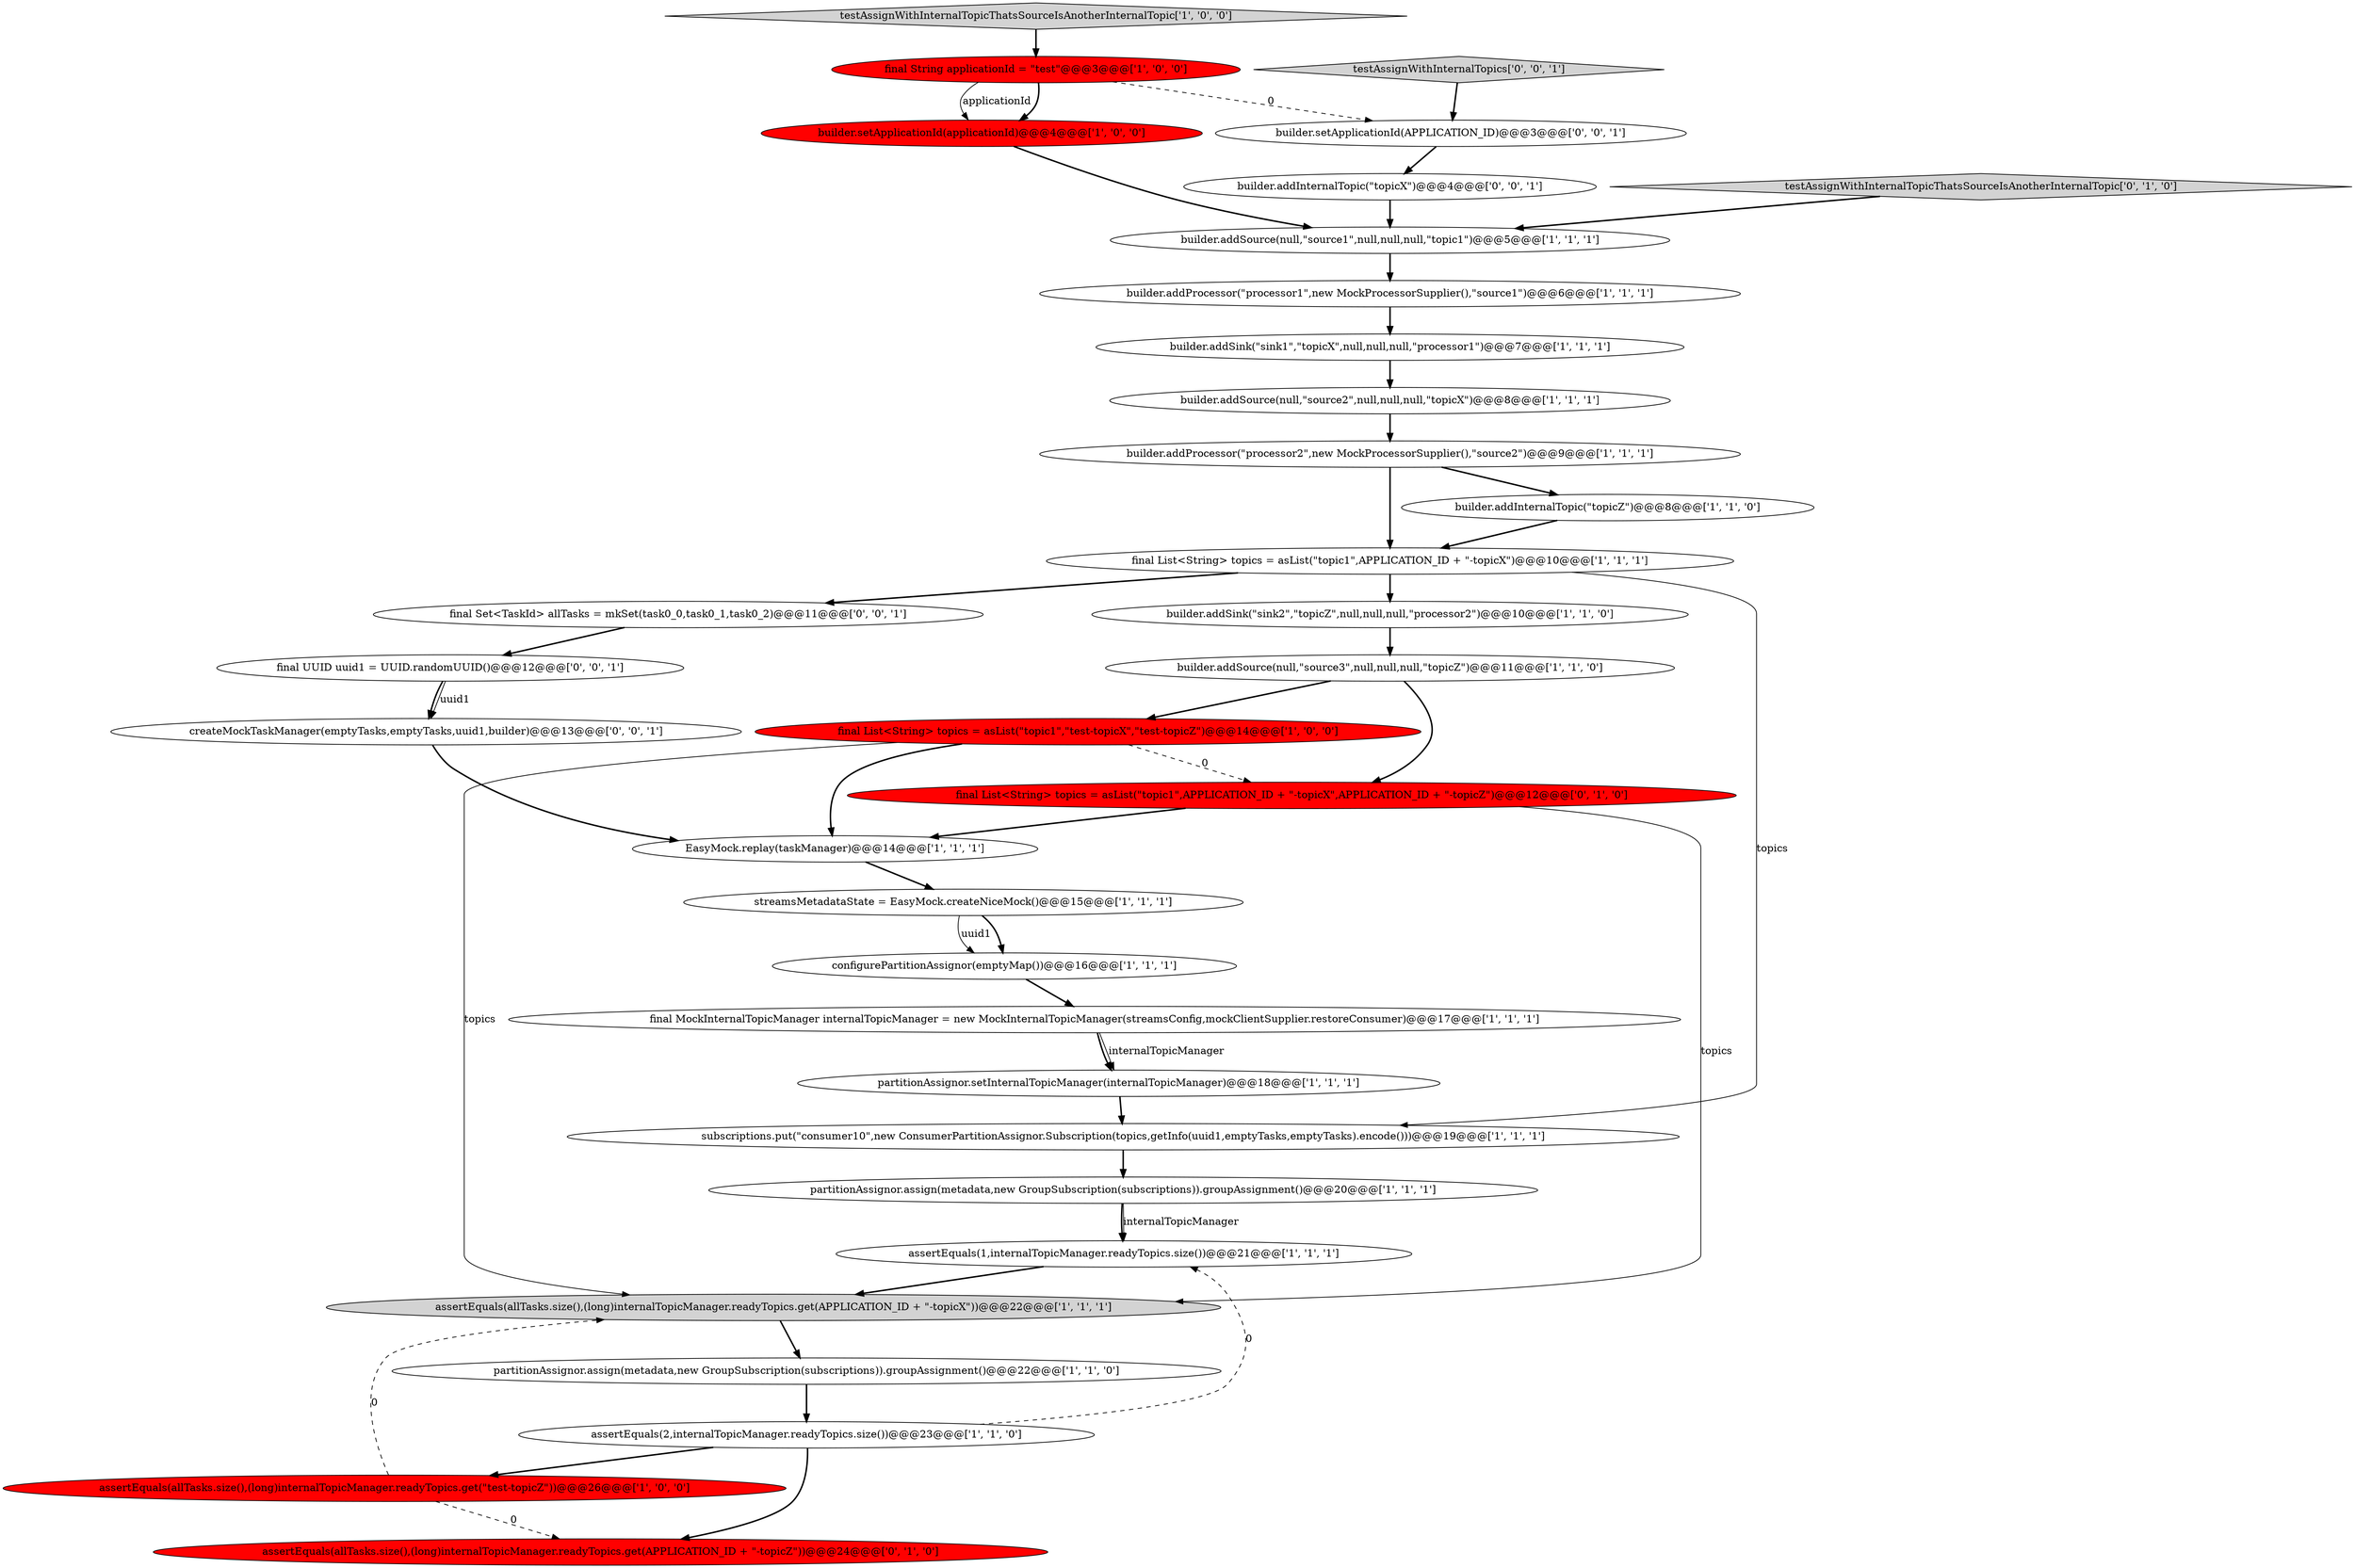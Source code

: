 digraph {
10 [style = filled, label = "configurePartitionAssignor(emptyMap())@@@16@@@['1', '1', '1']", fillcolor = white, shape = ellipse image = "AAA0AAABBB1BBB"];
11 [style = filled, label = "subscriptions.put(\"consumer10\",new ConsumerPartitionAssignor.Subscription(topics,getInfo(uuid1,emptyTasks,emptyTasks).encode()))@@@19@@@['1', '1', '1']", fillcolor = white, shape = ellipse image = "AAA0AAABBB1BBB"];
7 [style = filled, label = "streamsMetadataState = EasyMock.createNiceMock()@@@15@@@['1', '1', '1']", fillcolor = white, shape = ellipse image = "AAA0AAABBB1BBB"];
24 [style = filled, label = "partitionAssignor.setInternalTopicManager(internalTopicManager)@@@18@@@['1', '1', '1']", fillcolor = white, shape = ellipse image = "AAA0AAABBB1BBB"];
3 [style = filled, label = "builder.addSource(null,\"source3\",null,null,null,\"topicZ\")@@@11@@@['1', '1', '0']", fillcolor = white, shape = ellipse image = "AAA0AAABBB1BBB"];
16 [style = filled, label = "builder.addProcessor(\"processor1\",new MockProcessorSupplier(),\"source1\")@@@6@@@['1', '1', '1']", fillcolor = white, shape = ellipse image = "AAA0AAABBB1BBB"];
28 [style = filled, label = "builder.addInternalTopic(\"topicX\")@@@4@@@['0', '0', '1']", fillcolor = white, shape = ellipse image = "AAA0AAABBB3BBB"];
17 [style = filled, label = "builder.setApplicationId(applicationId)@@@4@@@['1', '0', '0']", fillcolor = red, shape = ellipse image = "AAA1AAABBB1BBB"];
12 [style = filled, label = "final MockInternalTopicManager internalTopicManager = new MockInternalTopicManager(streamsConfig,mockClientSupplier.restoreConsumer)@@@17@@@['1', '1', '1']", fillcolor = white, shape = ellipse image = "AAA0AAABBB1BBB"];
20 [style = filled, label = "final String applicationId = \"test\"@@@3@@@['1', '0', '0']", fillcolor = red, shape = ellipse image = "AAA1AAABBB1BBB"];
23 [style = filled, label = "builder.addSink(\"sink2\",\"topicZ\",null,null,null,\"processor2\")@@@10@@@['1', '1', '0']", fillcolor = white, shape = ellipse image = "AAA0AAABBB1BBB"];
2 [style = filled, label = "testAssignWithInternalTopicThatsSourceIsAnotherInternalTopic['1', '0', '0']", fillcolor = lightgray, shape = diamond image = "AAA0AAABBB1BBB"];
14 [style = filled, label = "final List<String> topics = asList(\"topic1\",APPLICATION_ID + \"-topicX\")@@@10@@@['1', '1', '1']", fillcolor = white, shape = ellipse image = "AAA0AAABBB1BBB"];
21 [style = filled, label = "final List<String> topics = asList(\"topic1\",\"test-topicX\",\"test-topicZ\")@@@14@@@['1', '0', '0']", fillcolor = red, shape = ellipse image = "AAA1AAABBB1BBB"];
27 [style = filled, label = "testAssignWithInternalTopicThatsSourceIsAnotherInternalTopic['0', '1', '0']", fillcolor = lightgray, shape = diamond image = "AAA0AAABBB2BBB"];
22 [style = filled, label = "assertEquals(2,internalTopicManager.readyTopics.size())@@@23@@@['1', '1', '0']", fillcolor = white, shape = ellipse image = "AAA0AAABBB1BBB"];
29 [style = filled, label = "final UUID uuid1 = UUID.randomUUID()@@@12@@@['0', '0', '1']", fillcolor = white, shape = ellipse image = "AAA0AAABBB3BBB"];
1 [style = filled, label = "builder.addProcessor(\"processor2\",new MockProcessorSupplier(),\"source2\")@@@9@@@['1', '1', '1']", fillcolor = white, shape = ellipse image = "AAA0AAABBB1BBB"];
33 [style = filled, label = "testAssignWithInternalTopics['0', '0', '1']", fillcolor = lightgray, shape = diamond image = "AAA0AAABBB3BBB"];
9 [style = filled, label = "builder.addSource(null,\"source2\",null,null,null,\"topicX\")@@@8@@@['1', '1', '1']", fillcolor = white, shape = ellipse image = "AAA0AAABBB1BBB"];
32 [style = filled, label = "final Set<TaskId> allTasks = mkSet(task0_0,task0_1,task0_2)@@@11@@@['0', '0', '1']", fillcolor = white, shape = ellipse image = "AAA0AAABBB3BBB"];
30 [style = filled, label = "createMockTaskManager(emptyTasks,emptyTasks,uuid1,builder)@@@13@@@['0', '0', '1']", fillcolor = white, shape = ellipse image = "AAA0AAABBB3BBB"];
18 [style = filled, label = "partitionAssignor.assign(metadata,new GroupSubscription(subscriptions)).groupAssignment()@@@20@@@['1', '1', '1']", fillcolor = white, shape = ellipse image = "AAA0AAABBB1BBB"];
13 [style = filled, label = "builder.addInternalTopic(\"topicZ\")@@@8@@@['1', '1', '0']", fillcolor = white, shape = ellipse image = "AAA0AAABBB1BBB"];
25 [style = filled, label = "assertEquals(allTasks.size(),(long)internalTopicManager.readyTopics.get(APPLICATION_ID + \"-topicZ\"))@@@24@@@['0', '1', '0']", fillcolor = red, shape = ellipse image = "AAA1AAABBB2BBB"];
4 [style = filled, label = "EasyMock.replay(taskManager)@@@14@@@['1', '1', '1']", fillcolor = white, shape = ellipse image = "AAA0AAABBB1BBB"];
26 [style = filled, label = "final List<String> topics = asList(\"topic1\",APPLICATION_ID + \"-topicX\",APPLICATION_ID + \"-topicZ\")@@@12@@@['0', '1', '0']", fillcolor = red, shape = ellipse image = "AAA1AAABBB2BBB"];
15 [style = filled, label = "assertEquals(allTasks.size(),(long)internalTopicManager.readyTopics.get(APPLICATION_ID + \"-topicX\"))@@@22@@@['1', '1', '1']", fillcolor = lightgray, shape = ellipse image = "AAA0AAABBB1BBB"];
5 [style = filled, label = "builder.addSource(null,\"source1\",null,null,null,\"topic1\")@@@5@@@['1', '1', '1']", fillcolor = white, shape = ellipse image = "AAA0AAABBB1BBB"];
6 [style = filled, label = "assertEquals(allTasks.size(),(long)internalTopicManager.readyTopics.get(\"test-topicZ\"))@@@26@@@['1', '0', '0']", fillcolor = red, shape = ellipse image = "AAA1AAABBB1BBB"];
0 [style = filled, label = "builder.addSink(\"sink1\",\"topicX\",null,null,null,\"processor1\")@@@7@@@['1', '1', '1']", fillcolor = white, shape = ellipse image = "AAA0AAABBB1BBB"];
19 [style = filled, label = "partitionAssignor.assign(metadata,new GroupSubscription(subscriptions)).groupAssignment()@@@22@@@['1', '1', '0']", fillcolor = white, shape = ellipse image = "AAA0AAABBB1BBB"];
31 [style = filled, label = "builder.setApplicationId(APPLICATION_ID)@@@3@@@['0', '0', '1']", fillcolor = white, shape = ellipse image = "AAA0AAABBB3BBB"];
8 [style = filled, label = "assertEquals(1,internalTopicManager.readyTopics.size())@@@21@@@['1', '1', '1']", fillcolor = white, shape = ellipse image = "AAA0AAABBB1BBB"];
22->25 [style = bold, label=""];
12->24 [style = solid, label="internalTopicManager"];
17->5 [style = bold, label=""];
16->0 [style = bold, label=""];
0->9 [style = bold, label=""];
20->17 [style = bold, label=""];
2->20 [style = bold, label=""];
28->5 [style = bold, label=""];
8->15 [style = bold, label=""];
29->30 [style = bold, label=""];
7->10 [style = bold, label=""];
29->30 [style = solid, label="uuid1"];
20->31 [style = dashed, label="0"];
3->26 [style = bold, label=""];
23->3 [style = bold, label=""];
12->24 [style = bold, label=""];
15->19 [style = bold, label=""];
26->4 [style = bold, label=""];
1->13 [style = bold, label=""];
4->7 [style = bold, label=""];
11->18 [style = bold, label=""];
22->8 [style = dashed, label="0"];
32->29 [style = bold, label=""];
5->16 [style = bold, label=""];
14->23 [style = bold, label=""];
6->25 [style = dashed, label="0"];
6->15 [style = dashed, label="0"];
21->26 [style = dashed, label="0"];
10->12 [style = bold, label=""];
24->11 [style = bold, label=""];
30->4 [style = bold, label=""];
33->31 [style = bold, label=""];
3->21 [style = bold, label=""];
1->14 [style = bold, label=""];
18->8 [style = bold, label=""];
14->11 [style = solid, label="topics"];
31->28 [style = bold, label=""];
27->5 [style = bold, label=""];
7->10 [style = solid, label="uuid1"];
9->1 [style = bold, label=""];
14->32 [style = bold, label=""];
18->8 [style = solid, label="internalTopicManager"];
20->17 [style = solid, label="applicationId"];
19->22 [style = bold, label=""];
13->14 [style = bold, label=""];
21->15 [style = solid, label="topics"];
26->15 [style = solid, label="topics"];
22->6 [style = bold, label=""];
21->4 [style = bold, label=""];
}
